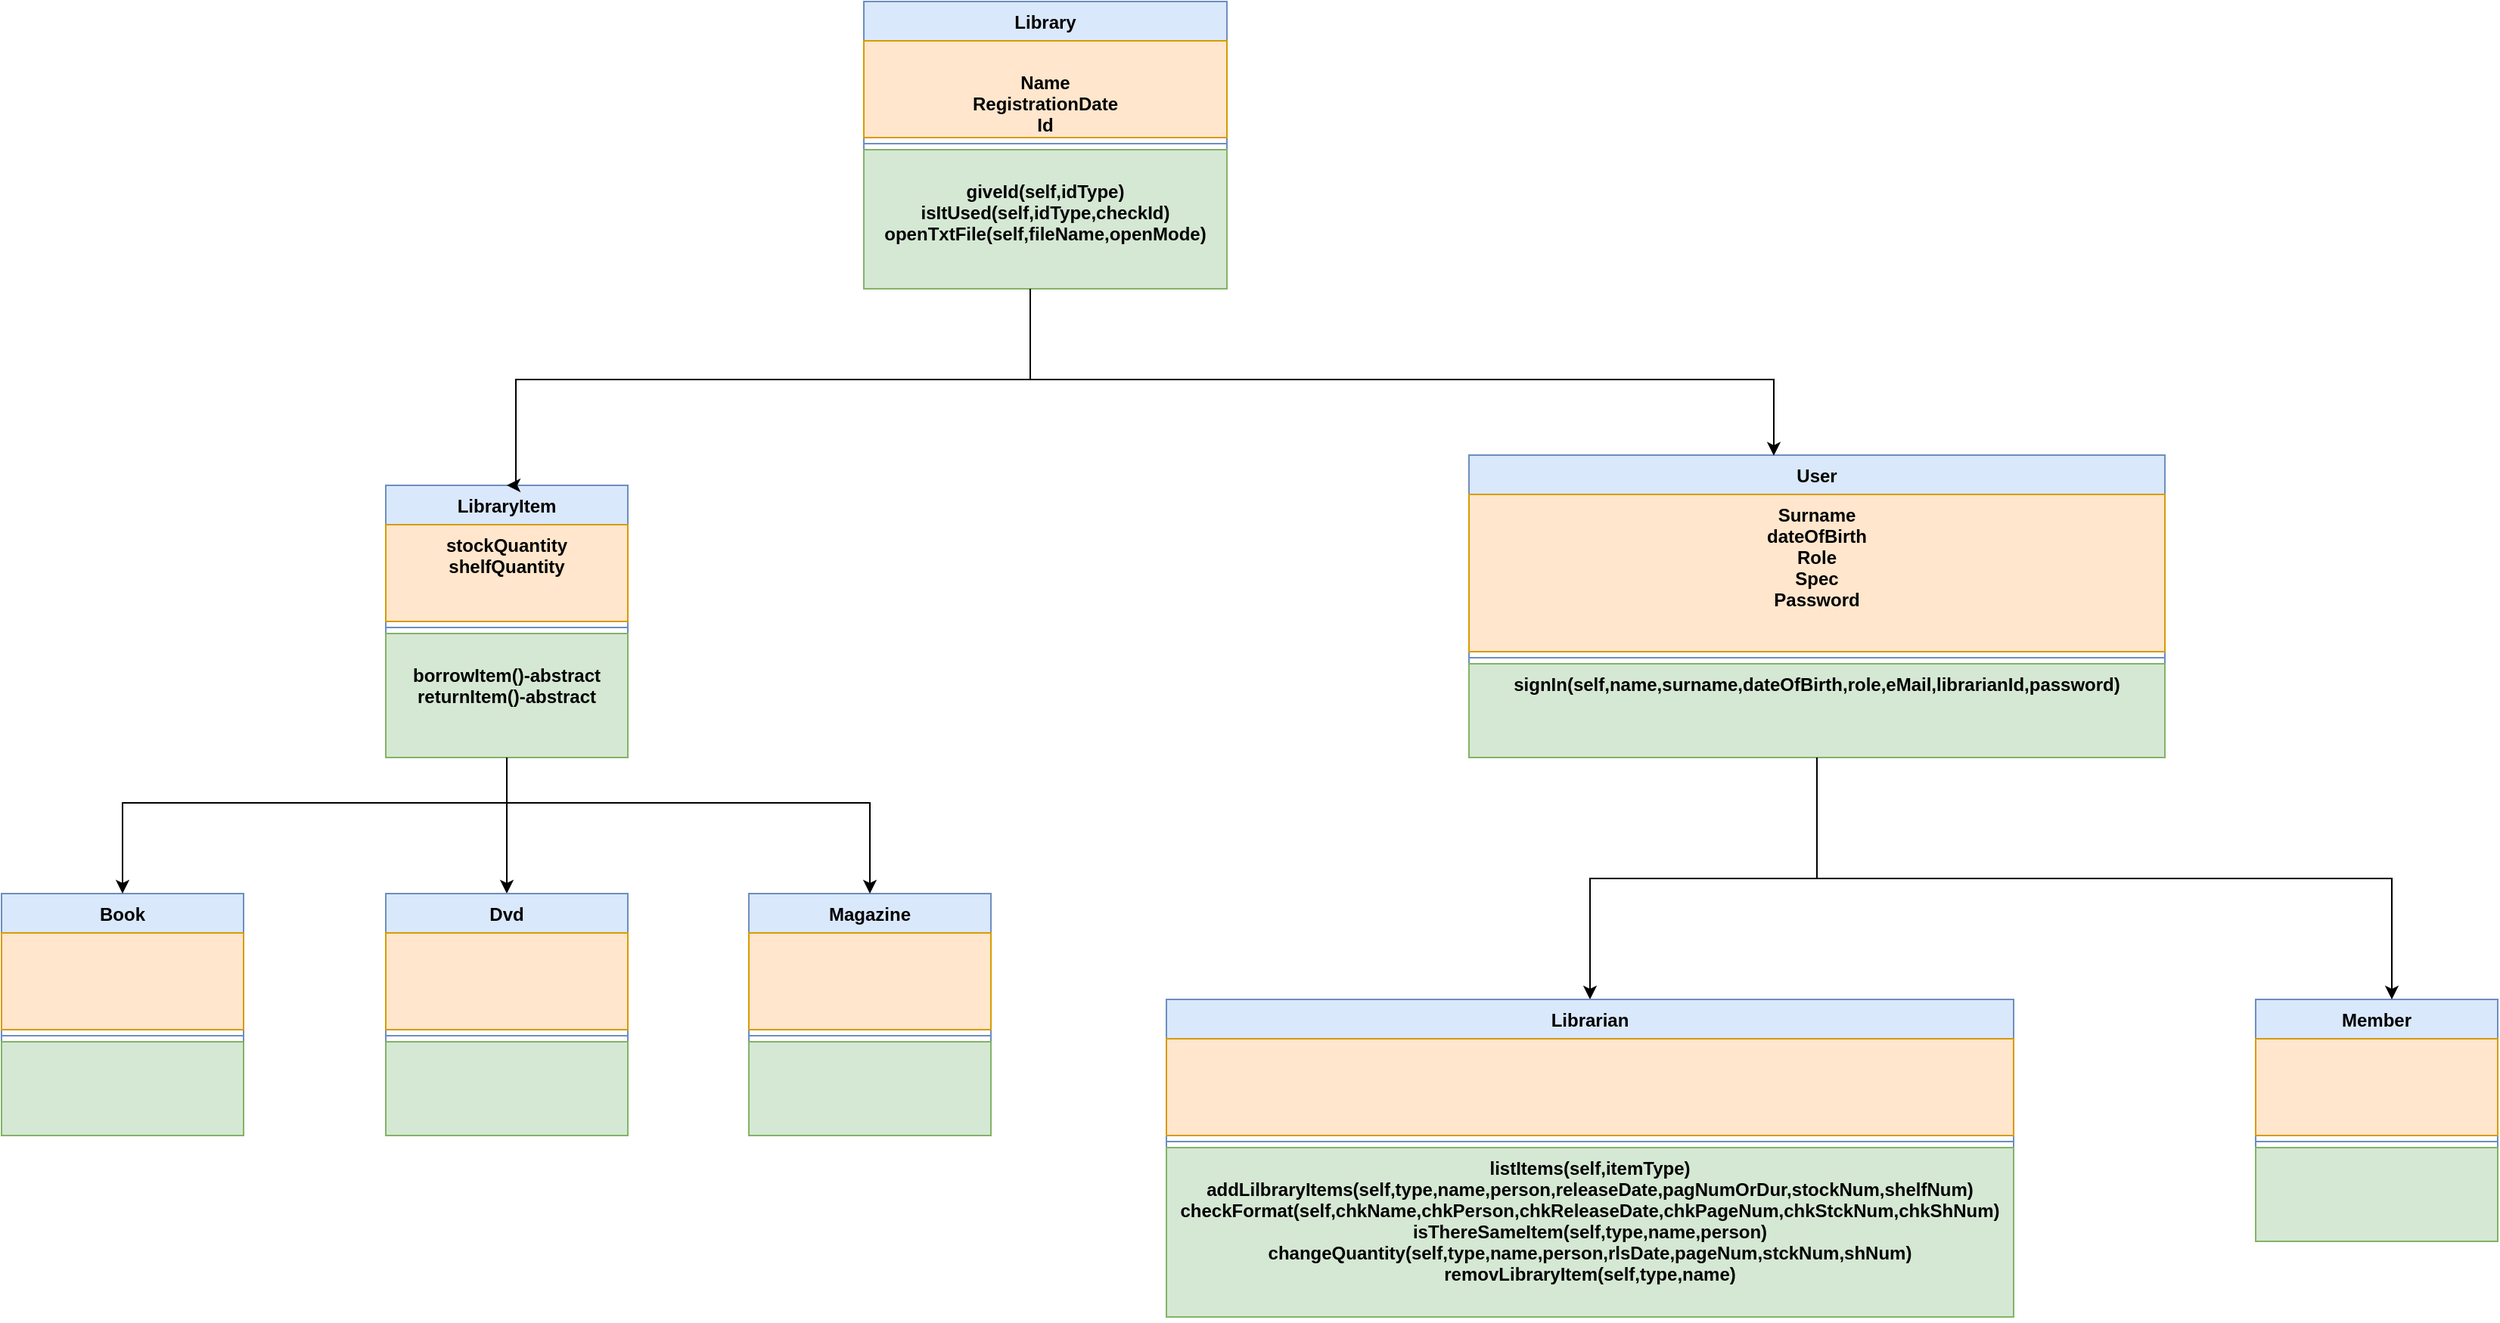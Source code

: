 <mxfile version="23.1.5" type="device">
  <diagram id="azLxx8qSIVp6hIlhMGMt" name="ödev 1">
    <mxGraphModel dx="840" dy="482" grid="1" gridSize="10" guides="1" tooltips="1" connect="1" arrows="1" fold="1" page="1" pageScale="1" pageWidth="827" pageHeight="1169" math="0" shadow="0">
      <root>
        <mxCell id="0" />
        <mxCell id="1" parent="0" />
        <mxCell id="a3N-TRlWXzalUJBeH1p4-15" value="Library" style="swimlane;fontStyle=1;align=center;verticalAlign=top;childLayout=stackLayout;horizontal=1;startSize=26;horizontalStack=0;resizeParent=1;resizeParentMax=0;resizeLast=0;collapsible=1;marginBottom=0;rounded=0;shadow=0;glass=0;sketch=0;fillColor=#dae8fc;strokeColor=#6c8ebf;" parent="1" vertex="1">
          <mxGeometry x="570" y="10" width="240" height="190" as="geometry" />
        </mxCell>
        <mxCell id="a3N-TRlWXzalUJBeH1p4-16" value="&#xa;Name&#xa;RegistrationDate&#xa;Id" style="text;strokeColor=#d79b00;fillColor=#ffe6cc;align=center;verticalAlign=top;spacingLeft=4;spacingRight=4;overflow=hidden;rotatable=0;points=[[0,0.5],[1,0.5]];portConstraint=eastwest;rounded=0;shadow=0;glass=0;sketch=0;fontStyle=1" parent="a3N-TRlWXzalUJBeH1p4-15" vertex="1">
          <mxGeometry y="26" width="240" height="64" as="geometry" />
        </mxCell>
        <mxCell id="a3N-TRlWXzalUJBeH1p4-17" value="" style="line;strokeWidth=1;fillColor=none;align=left;verticalAlign=middle;spacingTop=-1;spacingLeft=3;spacingRight=3;rotatable=0;labelPosition=right;points=[];portConstraint=eastwest;strokeColor=inherit;rounded=0;shadow=0;glass=0;sketch=0;" parent="a3N-TRlWXzalUJBeH1p4-15" vertex="1">
          <mxGeometry y="90" width="240" height="8" as="geometry" />
        </mxCell>
        <mxCell id="a3N-TRlWXzalUJBeH1p4-18" value="&#xa;giveId(self,idType)&#xa;isItUsed(self,idType,checkId)&#xa;openTxtFile(self,fileName,openMode)" style="text;strokeColor=#82b366;fillColor=#d5e8d4;align=center;verticalAlign=top;spacingLeft=4;spacingRight=4;overflow=hidden;rotatable=0;points=[[0,0.5],[1,0.5]];portConstraint=eastwest;rounded=0;shadow=0;glass=0;sketch=0;fontStyle=1" parent="a3N-TRlWXzalUJBeH1p4-15" vertex="1">
          <mxGeometry y="98" width="240" height="92" as="geometry" />
        </mxCell>
        <mxCell id="a3N-TRlWXzalUJBeH1p4-61" style="edgeStyle=orthogonalEdgeStyle;rounded=0;orthogonalLoop=1;jettySize=auto;html=1;exitX=0.5;exitY=1;exitDx=0;exitDy=0;" parent="1" source="a3N-TRlWXzalUJBeH1p4-21" target="a3N-TRlWXzalUJBeH1p4-41" edge="1">
          <mxGeometry relative="1" as="geometry" />
        </mxCell>
        <mxCell id="a3N-TRlWXzalUJBeH1p4-21" value="LibraryItem" style="swimlane;fontStyle=1;align=center;verticalAlign=top;childLayout=stackLayout;horizontal=1;startSize=26;horizontalStack=0;resizeParent=1;resizeParentMax=0;resizeLast=0;collapsible=1;marginBottom=0;rounded=0;shadow=0;glass=0;sketch=0;fillColor=#dae8fc;strokeColor=#6c8ebf;" parent="1" vertex="1">
          <mxGeometry x="254" y="330" width="160" height="180" as="geometry" />
        </mxCell>
        <mxCell id="a3N-TRlWXzalUJBeH1p4-22" value="stockQuantity&#xa;shelfQuantity" style="text;strokeColor=#d79b00;fillColor=#ffe6cc;align=center;verticalAlign=top;spacingLeft=4;spacingRight=4;overflow=hidden;rotatable=0;points=[[0,0.5],[1,0.5]];portConstraint=eastwest;rounded=0;shadow=0;glass=0;sketch=0;fontStyle=1" parent="a3N-TRlWXzalUJBeH1p4-21" vertex="1">
          <mxGeometry y="26" width="160" height="64" as="geometry" />
        </mxCell>
        <mxCell id="a3N-TRlWXzalUJBeH1p4-23" value="" style="line;strokeWidth=1;fillColor=none;align=left;verticalAlign=middle;spacingTop=-1;spacingLeft=3;spacingRight=3;rotatable=0;labelPosition=right;points=[];portConstraint=eastwest;strokeColor=inherit;rounded=0;shadow=0;glass=0;sketch=0;" parent="a3N-TRlWXzalUJBeH1p4-21" vertex="1">
          <mxGeometry y="90" width="160" height="8" as="geometry" />
        </mxCell>
        <mxCell id="a3N-TRlWXzalUJBeH1p4-24" value="&#xa;borrowItem()-abstract&#xa;returnItem()-abstract" style="text;strokeColor=#82b366;fillColor=#d5e8d4;align=center;verticalAlign=top;spacingLeft=4;spacingRight=4;overflow=hidden;rotatable=0;points=[[0,0.5],[1,0.5]];portConstraint=eastwest;rounded=0;shadow=0;glass=0;sketch=0;fontStyle=1" parent="a3N-TRlWXzalUJBeH1p4-21" vertex="1">
          <mxGeometry y="98" width="160" height="82" as="geometry" />
        </mxCell>
        <mxCell id="MsvVgZufVQ2sPDhhO5bT-1" style="edgeStyle=orthogonalEdgeStyle;rounded=0;orthogonalLoop=1;jettySize=auto;html=1;exitX=0.5;exitY=1;exitDx=0;exitDy=0;" edge="1" parent="1" source="a3N-TRlWXzalUJBeH1p4-25" target="a3N-TRlWXzalUJBeH1p4-29">
          <mxGeometry relative="1" as="geometry" />
        </mxCell>
        <mxCell id="a3N-TRlWXzalUJBeH1p4-25" value="User" style="swimlane;fontStyle=1;align=center;verticalAlign=top;childLayout=stackLayout;horizontal=1;startSize=26;horizontalStack=0;resizeParent=1;resizeParentMax=0;resizeLast=0;collapsible=1;marginBottom=0;rounded=0;shadow=0;glass=0;sketch=0;fillColor=#dae8fc;strokeColor=#6c8ebf;" parent="1" vertex="1">
          <mxGeometry x="970" y="310" width="460" height="200" as="geometry" />
        </mxCell>
        <mxCell id="a3N-TRlWXzalUJBeH1p4-26" value="Surname&#xa;dateOfBirth&#xa;Role&#xa;Spec&#xa;Password" style="text;fillColor=#ffe6cc;align=center;verticalAlign=top;spacingLeft=4;spacingRight=4;overflow=hidden;rotatable=0;points=[[0,0.5],[1,0.5]];portConstraint=eastwest;rounded=0;shadow=0;glass=0;sketch=0;fontStyle=1;strokeColor=#d79b00;fontSize=12;" parent="a3N-TRlWXzalUJBeH1p4-25" vertex="1">
          <mxGeometry y="26" width="460" height="104" as="geometry" />
        </mxCell>
        <mxCell id="a3N-TRlWXzalUJBeH1p4-27" value="" style="line;strokeWidth=1;fillColor=none;align=left;verticalAlign=middle;spacingTop=-1;spacingLeft=3;spacingRight=3;rotatable=0;labelPosition=right;points=[];portConstraint=eastwest;strokeColor=inherit;rounded=0;shadow=0;glass=0;sketch=0;" parent="a3N-TRlWXzalUJBeH1p4-25" vertex="1">
          <mxGeometry y="130" width="460" height="8" as="geometry" />
        </mxCell>
        <mxCell id="a3N-TRlWXzalUJBeH1p4-28" value="signIn(self,name,surname,dateOfBirth,role,eMail,librarianId,password)" style="text;strokeColor=#82b366;fillColor=#d5e8d4;align=center;verticalAlign=top;spacingLeft=4;spacingRight=4;overflow=hidden;rotatable=0;points=[[0,0.5],[1,0.5]];portConstraint=eastwest;rounded=0;shadow=0;glass=0;sketch=0;fontStyle=1;" parent="a3N-TRlWXzalUJBeH1p4-25" vertex="1">
          <mxGeometry y="138" width="460" height="62" as="geometry" />
        </mxCell>
        <mxCell id="a3N-TRlWXzalUJBeH1p4-29" value="Librarian" style="swimlane;fontStyle=1;align=center;verticalAlign=top;childLayout=stackLayout;horizontal=1;startSize=26;horizontalStack=0;resizeParent=1;resizeParentMax=0;resizeLast=0;collapsible=1;marginBottom=0;rounded=0;shadow=0;glass=0;sketch=0;fillColor=#dae8fc;strokeColor=#6c8ebf;" parent="1" vertex="1">
          <mxGeometry x="770" y="670" width="560" height="210" as="geometry" />
        </mxCell>
        <mxCell id="a3N-TRlWXzalUJBeH1p4-30" value="" style="text;strokeColor=#d79b00;fillColor=#ffe6cc;align=center;verticalAlign=top;spacingLeft=4;spacingRight=4;overflow=hidden;rotatable=0;points=[[0,0.5],[1,0.5]];portConstraint=eastwest;rounded=0;shadow=0;glass=0;sketch=0;fontStyle=1" parent="a3N-TRlWXzalUJBeH1p4-29" vertex="1">
          <mxGeometry y="26" width="560" height="64" as="geometry" />
        </mxCell>
        <mxCell id="a3N-TRlWXzalUJBeH1p4-31" value="" style="line;strokeWidth=1;fillColor=none;align=left;verticalAlign=middle;spacingTop=-1;spacingLeft=3;spacingRight=3;rotatable=0;labelPosition=right;points=[];portConstraint=eastwest;strokeColor=inherit;rounded=0;shadow=0;glass=0;sketch=0;" parent="a3N-TRlWXzalUJBeH1p4-29" vertex="1">
          <mxGeometry y="90" width="560" height="8" as="geometry" />
        </mxCell>
        <mxCell id="a3N-TRlWXzalUJBeH1p4-32" value="listItems(self,itemType)&#xa;addLilbraryItems(self,type,name,person,releaseDate,pagNumOrDur,stockNum,shelfNum)&#xa;checkFormat(self,chkName,chkPerson,chkReleaseDate,chkPageNum,chkStckNum,chkShNum)&#xa;isThereSameItem(self,type,name,person)&#xa;changeQuantity(self,type,name,person,rlsDate,pageNum,stckNum,shNum)&#xa;removLibraryItem(self,type,name)" style="text;strokeColor=#82b366;fillColor=#d5e8d4;align=center;verticalAlign=top;spacingLeft=4;spacingRight=4;overflow=hidden;rotatable=0;points=[[0,0.5],[1,0.5]];portConstraint=eastwest;rounded=0;shadow=0;glass=0;sketch=0;fontStyle=1" parent="a3N-TRlWXzalUJBeH1p4-29" vertex="1">
          <mxGeometry y="98" width="560" height="112" as="geometry" />
        </mxCell>
        <mxCell id="a3N-TRlWXzalUJBeH1p4-33" value="Member" style="swimlane;fontStyle=1;align=center;verticalAlign=top;childLayout=stackLayout;horizontal=1;startSize=26;horizontalStack=0;resizeParent=1;resizeParentMax=0;resizeLast=0;collapsible=1;marginBottom=0;rounded=0;shadow=0;glass=0;sketch=0;fillColor=#dae8fc;strokeColor=#6c8ebf;" parent="1" vertex="1">
          <mxGeometry x="1490" y="670" width="160" height="160" as="geometry" />
        </mxCell>
        <mxCell id="a3N-TRlWXzalUJBeH1p4-34" value="" style="text;strokeColor=#d79b00;fillColor=#ffe6cc;align=center;verticalAlign=top;spacingLeft=4;spacingRight=4;overflow=hidden;rotatable=0;points=[[0,0.5],[1,0.5]];portConstraint=eastwest;rounded=0;shadow=0;glass=0;sketch=0;fontStyle=1" parent="a3N-TRlWXzalUJBeH1p4-33" vertex="1">
          <mxGeometry y="26" width="160" height="64" as="geometry" />
        </mxCell>
        <mxCell id="a3N-TRlWXzalUJBeH1p4-35" value="" style="line;strokeWidth=1;fillColor=none;align=left;verticalAlign=middle;spacingTop=-1;spacingLeft=3;spacingRight=3;rotatable=0;labelPosition=right;points=[];portConstraint=eastwest;strokeColor=inherit;rounded=0;shadow=0;glass=0;sketch=0;" parent="a3N-TRlWXzalUJBeH1p4-33" vertex="1">
          <mxGeometry y="90" width="160" height="8" as="geometry" />
        </mxCell>
        <mxCell id="a3N-TRlWXzalUJBeH1p4-36" value="" style="text;strokeColor=#82b366;fillColor=#d5e8d4;align=center;verticalAlign=top;spacingLeft=4;spacingRight=4;overflow=hidden;rotatable=0;points=[[0,0.5],[1,0.5]];portConstraint=eastwest;rounded=0;shadow=0;glass=0;sketch=0;fontStyle=1" parent="a3N-TRlWXzalUJBeH1p4-33" vertex="1">
          <mxGeometry y="98" width="160" height="62" as="geometry" />
        </mxCell>
        <mxCell id="a3N-TRlWXzalUJBeH1p4-37" value="Book" style="swimlane;fontStyle=1;align=center;verticalAlign=top;childLayout=stackLayout;horizontal=1;startSize=26;horizontalStack=0;resizeParent=1;resizeParentMax=0;resizeLast=0;collapsible=1;marginBottom=0;rounded=0;shadow=0;glass=0;sketch=0;fillColor=#dae8fc;strokeColor=#6c8ebf;" parent="1" vertex="1">
          <mxGeometry y="600" width="160" height="160" as="geometry" />
        </mxCell>
        <mxCell id="a3N-TRlWXzalUJBeH1p4-38" value="" style="text;strokeColor=#d79b00;fillColor=#ffe6cc;align=center;verticalAlign=top;spacingLeft=4;spacingRight=4;overflow=hidden;rotatable=0;points=[[0,0.5],[1,0.5]];portConstraint=eastwest;rounded=0;shadow=0;glass=0;sketch=0;fontStyle=1" parent="a3N-TRlWXzalUJBeH1p4-37" vertex="1">
          <mxGeometry y="26" width="160" height="64" as="geometry" />
        </mxCell>
        <mxCell id="a3N-TRlWXzalUJBeH1p4-39" value="" style="line;strokeWidth=1;fillColor=none;align=left;verticalAlign=middle;spacingTop=-1;spacingLeft=3;spacingRight=3;rotatable=0;labelPosition=right;points=[];portConstraint=eastwest;strokeColor=inherit;rounded=0;shadow=0;glass=0;sketch=0;" parent="a3N-TRlWXzalUJBeH1p4-37" vertex="1">
          <mxGeometry y="90" width="160" height="8" as="geometry" />
        </mxCell>
        <mxCell id="a3N-TRlWXzalUJBeH1p4-40" value="" style="text;strokeColor=#82b366;fillColor=#d5e8d4;align=center;verticalAlign=top;spacingLeft=4;spacingRight=4;overflow=hidden;rotatable=0;points=[[0,0.5],[1,0.5]];portConstraint=eastwest;rounded=0;shadow=0;glass=0;sketch=0;fontStyle=1" parent="a3N-TRlWXzalUJBeH1p4-37" vertex="1">
          <mxGeometry y="98" width="160" height="62" as="geometry" />
        </mxCell>
        <mxCell id="a3N-TRlWXzalUJBeH1p4-41" value="Dvd" style="swimlane;fontStyle=1;align=center;verticalAlign=top;childLayout=stackLayout;horizontal=1;startSize=26;horizontalStack=0;resizeParent=1;resizeParentMax=0;resizeLast=0;collapsible=1;marginBottom=0;rounded=0;shadow=0;glass=0;sketch=0;fillColor=#dae8fc;strokeColor=#6c8ebf;" parent="1" vertex="1">
          <mxGeometry x="254" y="600" width="160" height="160" as="geometry" />
        </mxCell>
        <mxCell id="a3N-TRlWXzalUJBeH1p4-42" value="" style="text;strokeColor=#d79b00;fillColor=#ffe6cc;align=center;verticalAlign=top;spacingLeft=4;spacingRight=4;overflow=hidden;rotatable=0;points=[[0,0.5],[1,0.5]];portConstraint=eastwest;rounded=0;shadow=0;glass=0;sketch=0;fontStyle=1" parent="a3N-TRlWXzalUJBeH1p4-41" vertex="1">
          <mxGeometry y="26" width="160" height="64" as="geometry" />
        </mxCell>
        <mxCell id="a3N-TRlWXzalUJBeH1p4-43" value="" style="line;strokeWidth=1;fillColor=none;align=left;verticalAlign=middle;spacingTop=-1;spacingLeft=3;spacingRight=3;rotatable=0;labelPosition=right;points=[];portConstraint=eastwest;strokeColor=inherit;rounded=0;shadow=0;glass=0;sketch=0;" parent="a3N-TRlWXzalUJBeH1p4-41" vertex="1">
          <mxGeometry y="90" width="160" height="8" as="geometry" />
        </mxCell>
        <mxCell id="a3N-TRlWXzalUJBeH1p4-44" value="" style="text;strokeColor=#82b366;fillColor=#d5e8d4;align=center;verticalAlign=top;spacingLeft=4;spacingRight=4;overflow=hidden;rotatable=0;points=[[0,0.5],[1,0.5]];portConstraint=eastwest;rounded=0;shadow=0;glass=0;sketch=0;fontStyle=1" parent="a3N-TRlWXzalUJBeH1p4-41" vertex="1">
          <mxGeometry y="98" width="160" height="62" as="geometry" />
        </mxCell>
        <mxCell id="a3N-TRlWXzalUJBeH1p4-45" value="Magazine" style="swimlane;fontStyle=1;align=center;verticalAlign=top;childLayout=stackLayout;horizontal=1;startSize=26;horizontalStack=0;resizeParent=1;resizeParentMax=0;resizeLast=0;collapsible=1;marginBottom=0;rounded=0;shadow=0;glass=0;sketch=0;fillColor=#dae8fc;strokeColor=#6c8ebf;" parent="1" vertex="1">
          <mxGeometry x="494" y="600" width="160" height="160" as="geometry" />
        </mxCell>
        <mxCell id="a3N-TRlWXzalUJBeH1p4-46" value="" style="text;strokeColor=#d79b00;fillColor=#ffe6cc;align=center;verticalAlign=top;spacingLeft=4;spacingRight=4;overflow=hidden;rotatable=0;points=[[0,0.5],[1,0.5]];portConstraint=eastwest;rounded=0;shadow=0;glass=0;sketch=0;fontStyle=1" parent="a3N-TRlWXzalUJBeH1p4-45" vertex="1">
          <mxGeometry y="26" width="160" height="64" as="geometry" />
        </mxCell>
        <mxCell id="a3N-TRlWXzalUJBeH1p4-47" value="" style="line;strokeWidth=1;fillColor=none;align=left;verticalAlign=middle;spacingTop=-1;spacingLeft=3;spacingRight=3;rotatable=0;labelPosition=right;points=[];portConstraint=eastwest;strokeColor=inherit;rounded=0;shadow=0;glass=0;sketch=0;" parent="a3N-TRlWXzalUJBeH1p4-45" vertex="1">
          <mxGeometry y="90" width="160" height="8" as="geometry" />
        </mxCell>
        <mxCell id="a3N-TRlWXzalUJBeH1p4-48" value="" style="text;strokeColor=#82b366;fillColor=#d5e8d4;align=center;verticalAlign=top;spacingLeft=4;spacingRight=4;overflow=hidden;rotatable=0;points=[[0,0.5],[1,0.5]];portConstraint=eastwest;rounded=0;shadow=0;glass=0;sketch=0;fontStyle=1" parent="a3N-TRlWXzalUJBeH1p4-45" vertex="1">
          <mxGeometry y="98" width="160" height="62" as="geometry" />
        </mxCell>
        <mxCell id="a3N-TRlWXzalUJBeH1p4-54" style="edgeStyle=orthogonalEdgeStyle;rounded=0;orthogonalLoop=1;jettySize=auto;html=1;entryX=0.438;entryY=0.002;entryDx=0;entryDy=0;entryPerimeter=0;" parent="1" source="a3N-TRlWXzalUJBeH1p4-18" target="a3N-TRlWXzalUJBeH1p4-25" edge="1">
          <mxGeometry relative="1" as="geometry">
            <Array as="points">
              <mxPoint x="680" y="260" />
              <mxPoint x="1172" y="260" />
            </Array>
          </mxGeometry>
        </mxCell>
        <mxCell id="a3N-TRlWXzalUJBeH1p4-55" style="edgeStyle=orthogonalEdgeStyle;rounded=0;orthogonalLoop=1;jettySize=auto;html=1;entryX=0.5;entryY=0;entryDx=0;entryDy=0;" parent="1" source="a3N-TRlWXzalUJBeH1p4-18" target="a3N-TRlWXzalUJBeH1p4-21" edge="1">
          <mxGeometry relative="1" as="geometry">
            <Array as="points">
              <mxPoint x="680" y="260" />
              <mxPoint x="340" y="260" />
            </Array>
          </mxGeometry>
        </mxCell>
        <mxCell id="a3N-TRlWXzalUJBeH1p4-62" style="edgeStyle=orthogonalEdgeStyle;rounded=0;orthogonalLoop=1;jettySize=auto;html=1;" parent="1" source="a3N-TRlWXzalUJBeH1p4-24" target="a3N-TRlWXzalUJBeH1p4-37" edge="1">
          <mxGeometry relative="1" as="geometry">
            <Array as="points">
              <mxPoint x="334" y="540" />
              <mxPoint x="80" y="540" />
            </Array>
          </mxGeometry>
        </mxCell>
        <mxCell id="a3N-TRlWXzalUJBeH1p4-63" style="edgeStyle=orthogonalEdgeStyle;rounded=0;orthogonalLoop=1;jettySize=auto;html=1;" parent="1" source="a3N-TRlWXzalUJBeH1p4-24" target="a3N-TRlWXzalUJBeH1p4-45" edge="1">
          <mxGeometry relative="1" as="geometry">
            <Array as="points">
              <mxPoint x="334" y="540" />
              <mxPoint x="574" y="540" />
            </Array>
          </mxGeometry>
        </mxCell>
        <mxCell id="MsvVgZufVQ2sPDhhO5bT-7" style="edgeStyle=orthogonalEdgeStyle;rounded=0;orthogonalLoop=1;jettySize=auto;html=1;" edge="1" parent="1" source="a3N-TRlWXzalUJBeH1p4-28" target="a3N-TRlWXzalUJBeH1p4-33">
          <mxGeometry relative="1" as="geometry">
            <Array as="points">
              <mxPoint x="1200" y="590" />
              <mxPoint x="1580" y="590" />
            </Array>
          </mxGeometry>
        </mxCell>
      </root>
    </mxGraphModel>
  </diagram>
</mxfile>
